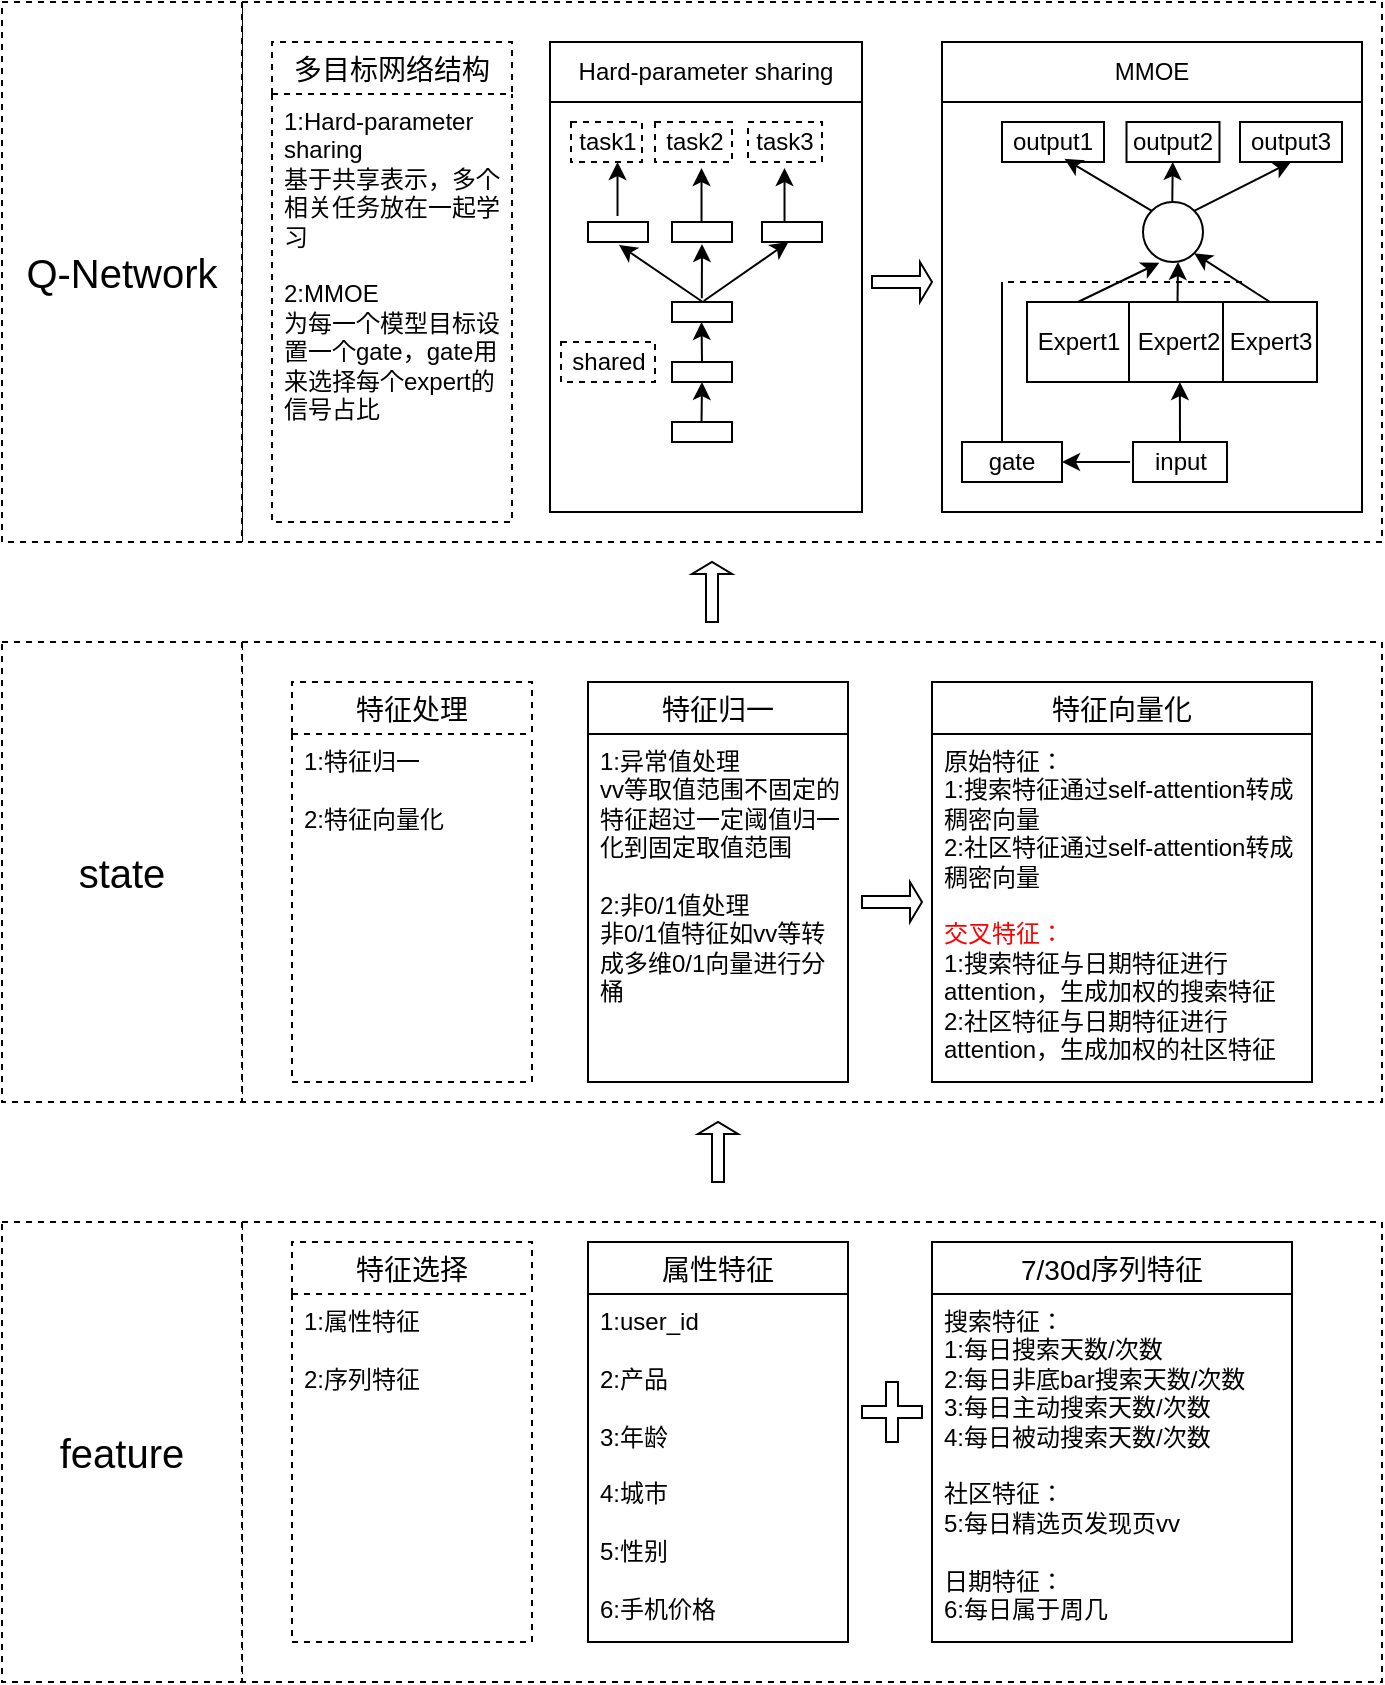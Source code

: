 <mxfile version="22.0.8" type="github">
  <diagram name="第 1 页" id="f5xDAh3WusYo4ijW3h7b">
    <mxGraphModel dx="1306" dy="830" grid="1" gridSize="10" guides="1" tooltips="1" connect="1" arrows="1" fold="1" page="1" pageScale="1" pageWidth="827" pageHeight="1169" math="0" shadow="0">
      <root>
        <mxCell id="0" />
        <mxCell id="1" parent="0" />
        <mxCell id="4zLw2y3MGfTPbHIul2Go-128" value="" style="rounded=0;whiteSpace=wrap;html=1;dashed=1;" parent="1" vertex="1">
          <mxGeometry x="120" y="610" width="570" height="270" as="geometry" />
        </mxCell>
        <mxCell id="4zLw2y3MGfTPbHIul2Go-36" value="" style="rounded=0;whiteSpace=wrap;html=1;dashed=1;" parent="1" vertex="1">
          <mxGeometry x="120" y="1220" width="570" height="230" as="geometry" />
        </mxCell>
        <mxCell id="4zLw2y3MGfTPbHIul2Go-37" value="" style="rounded=0;whiteSpace=wrap;html=1;dashed=1;" parent="1" vertex="1">
          <mxGeometry x="120" y="930" width="570" height="230" as="geometry" />
        </mxCell>
        <mxCell id="4zLw2y3MGfTPbHIul2Go-38" value="属性特征" style="swimlane;fontStyle=0;childLayout=stackLayout;horizontal=1;startSize=26;horizontalStack=0;resizeParent=1;resizeParentMax=0;resizeLast=0;collapsible=1;marginBottom=0;align=center;fontSize=14;" parent="1" vertex="1">
          <mxGeometry x="293" y="1230" width="130" height="200" as="geometry">
            <mxRectangle x="280" y="370" width="100" height="30" as="alternateBounds" />
          </mxGeometry>
        </mxCell>
        <mxCell id="4zLw2y3MGfTPbHIul2Go-39" value="1:user_id&lt;br&gt;&lt;br&gt;2:产品&lt;br&gt;&lt;br&gt;3:年龄&lt;br&gt;&lt;br&gt;4:城市&lt;br&gt;&lt;br&gt;5:性别&lt;br&gt;&lt;br&gt;6:手机价格" style="text;strokeColor=none;fillColor=none;spacingLeft=4;spacingRight=4;overflow=hidden;rotatable=0;points=[[0,0.5],[1,0.5]];portConstraint=eastwest;fontSize=12;whiteSpace=wrap;html=1;" parent="4zLw2y3MGfTPbHIul2Go-38" vertex="1">
          <mxGeometry y="26" width="130" height="174" as="geometry" />
        </mxCell>
        <mxCell id="4zLw2y3MGfTPbHIul2Go-40" value="7/30d序列特征" style="swimlane;fontStyle=0;childLayout=stackLayout;horizontal=1;startSize=26;horizontalStack=0;resizeParent=1;resizeParentMax=0;resizeLast=0;collapsible=1;marginBottom=0;align=center;fontSize=14;" parent="1" vertex="1">
          <mxGeometry x="465" y="1230" width="180" height="200" as="geometry">
            <mxRectangle x="280" y="370" width="100" height="30" as="alternateBounds" />
          </mxGeometry>
        </mxCell>
        <mxCell id="4zLw2y3MGfTPbHIul2Go-41" value="搜索特征：&lt;br&gt;1:每日搜索天数/次数&lt;br&gt;2:每日非底bar搜索天数/次数&lt;br&gt;3:每日主动搜索天数/次数&lt;br&gt;4:每日被动搜索天数/次数&lt;br&gt;&lt;br&gt;社区特征：&lt;br&gt;5:每日精选页发现页vv&lt;br&gt;&lt;br&gt;日期特征：&lt;br&gt;6:每日属于周几" style="text;strokeColor=none;fillColor=none;spacingLeft=4;spacingRight=4;overflow=hidden;rotatable=0;points=[[0,0.5],[1,0.5]];portConstraint=eastwest;fontSize=12;whiteSpace=wrap;html=1;" parent="4zLw2y3MGfTPbHIul2Go-40" vertex="1">
          <mxGeometry y="26" width="180" height="174" as="geometry" />
        </mxCell>
        <mxCell id="4zLw2y3MGfTPbHIul2Go-42" value="特征选择" style="swimlane;fontStyle=0;childLayout=stackLayout;horizontal=1;startSize=26;horizontalStack=0;resizeParent=1;resizeParentMax=0;resizeLast=0;collapsible=1;marginBottom=0;align=center;fontSize=14;dashed=1;" parent="1" vertex="1">
          <mxGeometry x="145" y="1230" width="120" height="200" as="geometry">
            <mxRectangle x="145" y="1230" width="100" height="30" as="alternateBounds" />
          </mxGeometry>
        </mxCell>
        <mxCell id="4zLw2y3MGfTPbHIul2Go-43" value="1:属性特征&lt;br&gt;&lt;br&gt;2:序列特征" style="text;strokeColor=none;fillColor=none;spacingLeft=4;spacingRight=4;overflow=hidden;rotatable=0;points=[[0,0.5],[1,0.5]];portConstraint=eastwest;fontSize=12;whiteSpace=wrap;html=1;" parent="4zLw2y3MGfTPbHIul2Go-42" vertex="1">
          <mxGeometry y="26" width="120" height="174" as="geometry" />
        </mxCell>
        <mxCell id="4zLw2y3MGfTPbHIul2Go-44" value="特征归一" style="swimlane;fontStyle=0;childLayout=stackLayout;horizontal=1;startSize=26;horizontalStack=0;resizeParent=1;resizeParentMax=0;resizeLast=0;collapsible=1;marginBottom=0;align=center;fontSize=14;" parent="1" vertex="1">
          <mxGeometry x="293" y="950" width="130" height="200" as="geometry">
            <mxRectangle x="280" y="370" width="100" height="30" as="alternateBounds" />
          </mxGeometry>
        </mxCell>
        <mxCell id="4zLw2y3MGfTPbHIul2Go-45" value="1:异常值处理&lt;br&gt;vv等取值范围不固定的特征超过一定阈值归一化到固定取值范围&lt;br&gt;&lt;br&gt;2:非0/1值处理&lt;br&gt;非0/1值特征如vv等转成多维0/1向量进行分桶" style="text;strokeColor=none;fillColor=none;spacingLeft=4;spacingRight=4;overflow=hidden;rotatable=0;points=[[0,0.5],[1,0.5]];portConstraint=eastwest;fontSize=12;whiteSpace=wrap;html=1;" parent="4zLw2y3MGfTPbHIul2Go-44" vertex="1">
          <mxGeometry y="26" width="130" height="174" as="geometry" />
        </mxCell>
        <mxCell id="4zLw2y3MGfTPbHIul2Go-46" value="特征向量化" style="swimlane;fontStyle=0;childLayout=stackLayout;horizontal=1;startSize=26;horizontalStack=0;resizeParent=1;resizeParentMax=0;resizeLast=0;collapsible=1;marginBottom=0;align=center;fontSize=14;" parent="1" vertex="1">
          <mxGeometry x="465" y="950" width="190" height="200" as="geometry">
            <mxRectangle x="280" y="370" width="100" height="30" as="alternateBounds" />
          </mxGeometry>
        </mxCell>
        <mxCell id="4zLw2y3MGfTPbHIul2Go-47" value="原始特征：&lt;br&gt;1:搜索特征通过self-attention转成稠密向量&lt;br&gt;2:社区特征通过self-attention转成稠密向量&lt;br&gt;&lt;br&gt;&lt;font color=&quot;#ff0000&quot;&gt;交叉特征：&lt;/font&gt;&lt;br&gt;1:搜索特征与日期特征进行attention，生成加权的搜索特征&lt;br&gt;2:社区特征与日期特征进行attention，生成加权的社区特征" style="text;strokeColor=none;fillColor=none;spacingLeft=4;spacingRight=4;overflow=hidden;rotatable=0;points=[[0,0.5],[1,0.5]];portConstraint=eastwest;fontSize=12;whiteSpace=wrap;html=1;" parent="4zLw2y3MGfTPbHIul2Go-46" vertex="1">
          <mxGeometry y="26" width="190" height="174" as="geometry" />
        </mxCell>
        <mxCell id="4zLw2y3MGfTPbHIul2Go-48" value="特征处理" style="swimlane;fontStyle=0;childLayout=stackLayout;horizontal=1;startSize=26;horizontalStack=0;resizeParent=1;resizeParentMax=0;resizeLast=0;collapsible=1;marginBottom=0;align=center;fontSize=14;dashed=1;" parent="1" vertex="1">
          <mxGeometry x="145" y="950" width="120" height="200" as="geometry">
            <mxRectangle x="145" y="950" width="100" height="30" as="alternateBounds" />
          </mxGeometry>
        </mxCell>
        <mxCell id="4zLw2y3MGfTPbHIul2Go-49" value="1:特征归一&lt;br&gt;&lt;br&gt;2:特征向量化" style="text;strokeColor=none;fillColor=none;spacingLeft=4;spacingRight=4;overflow=hidden;rotatable=0;points=[[0,0.5],[1,0.5]];portConstraint=eastwest;fontSize=12;whiteSpace=wrap;html=1;" parent="4zLw2y3MGfTPbHIul2Go-48" vertex="1">
          <mxGeometry y="26" width="120" height="174" as="geometry" />
        </mxCell>
        <mxCell id="4zLw2y3MGfTPbHIul2Go-50" value="" style="shape=cross;whiteSpace=wrap;html=1;" parent="1" vertex="1">
          <mxGeometry x="430" y="1300" width="30" height="30" as="geometry" />
        </mxCell>
        <mxCell id="4zLw2y3MGfTPbHIul2Go-51" value="" style="shape=singleArrow;whiteSpace=wrap;html=1;" parent="1" vertex="1">
          <mxGeometry x="430" y="1050" width="30" height="20" as="geometry" />
        </mxCell>
        <mxCell id="4zLw2y3MGfTPbHIul2Go-59" value="多目标网络结构" style="swimlane;fontStyle=0;childLayout=stackLayout;horizontal=1;startSize=26;horizontalStack=0;resizeParent=1;resizeParentMax=0;resizeLast=0;collapsible=1;marginBottom=0;align=center;fontSize=14;dashed=1;" parent="1" vertex="1">
          <mxGeometry x="135" y="630" width="120" height="240" as="geometry">
            <mxRectangle x="135" y="630" width="100" height="30" as="alternateBounds" />
          </mxGeometry>
        </mxCell>
        <mxCell id="4zLw2y3MGfTPbHIul2Go-60" value="1:Hard-parameter sharing&lt;br&gt;基于共享表示，多个相关任务放在一起学习&lt;br&gt;&lt;br&gt;2:MMOE&lt;br&gt;为每一个模型目标设置一个gate，gate用来选择每个expert的信号占比" style="text;strokeColor=none;fillColor=none;spacingLeft=4;spacingRight=4;overflow=hidden;rotatable=0;points=[[0,0.5],[1,0.5]];portConstraint=eastwest;fontSize=12;whiteSpace=wrap;html=1;" parent="4zLw2y3MGfTPbHIul2Go-59" vertex="1">
          <mxGeometry y="26" width="120" height="214" as="geometry" />
        </mxCell>
        <mxCell id="4zLw2y3MGfTPbHIul2Go-71" value="" style="verticalLabelPosition=bottom;verticalAlign=top;html=1;shape=mxgraph.basic.rect;fillColor2=none;strokeWidth=1;size=20;indent=5;" parent="1" vertex="1">
          <mxGeometry x="274" y="635" width="156" height="230" as="geometry" />
        </mxCell>
        <mxCell id="4zLw2y3MGfTPbHIul2Go-72" value="" style="verticalLabelPosition=bottom;verticalAlign=top;html=1;shape=mxgraph.basic.rect;fillColor2=none;strokeWidth=1;size=20;indent=5;" parent="1" vertex="1">
          <mxGeometry x="470" y="635" width="210" height="230" as="geometry" />
        </mxCell>
        <mxCell id="4zLw2y3MGfTPbHIul2Go-73" value="" style="verticalLabelPosition=bottom;verticalAlign=top;html=1;shape=mxgraph.basic.rect;fillColor2=none;strokeWidth=1;size=20;indent=5;" parent="1" vertex="1">
          <mxGeometry x="335" y="820" width="30" height="10" as="geometry" />
        </mxCell>
        <mxCell id="4zLw2y3MGfTPbHIul2Go-74" value="" style="verticalLabelPosition=bottom;verticalAlign=top;html=1;shape=mxgraph.basic.rect;fillColor2=none;strokeWidth=1;size=20;indent=5;" parent="1" vertex="1">
          <mxGeometry x="335" y="790" width="30" height="10" as="geometry" />
        </mxCell>
        <mxCell id="4zLw2y3MGfTPbHIul2Go-75" value="" style="verticalLabelPosition=bottom;verticalAlign=top;html=1;shape=mxgraph.basic.rect;fillColor2=none;strokeWidth=1;size=20;indent=5;" parent="1" vertex="1">
          <mxGeometry x="335" y="760" width="30" height="10" as="geometry" />
        </mxCell>
        <mxCell id="4zLw2y3MGfTPbHIul2Go-76" value="" style="verticalLabelPosition=bottom;verticalAlign=top;html=1;shape=mxgraph.basic.rect;fillColor2=none;strokeWidth=1;size=20;indent=5;" parent="1" vertex="1">
          <mxGeometry x="293" y="720" width="30" height="10" as="geometry" />
        </mxCell>
        <mxCell id="4zLw2y3MGfTPbHIul2Go-77" value="" style="verticalLabelPosition=bottom;verticalAlign=top;html=1;shape=mxgraph.basic.rect;fillColor2=none;strokeWidth=1;size=20;indent=5;" parent="1" vertex="1">
          <mxGeometry x="335" y="720" width="30" height="10" as="geometry" />
        </mxCell>
        <mxCell id="4zLw2y3MGfTPbHIul2Go-78" value="" style="verticalLabelPosition=bottom;verticalAlign=top;html=1;shape=mxgraph.basic.rect;fillColor2=none;strokeWidth=1;size=20;indent=5;" parent="1" vertex="1">
          <mxGeometry x="380" y="720" width="30" height="10" as="geometry" />
        </mxCell>
        <mxCell id="4zLw2y3MGfTPbHIul2Go-85" value="" style="endArrow=classic;html=1;rounded=0;exitX=0.513;exitY=0;exitDx=0;exitDy=0;exitPerimeter=0;entryX=0.516;entryY=1.143;entryDx=0;entryDy=0;entryPerimeter=0;" parent="1" source="4zLw2y3MGfTPbHIul2Go-75" target="4zLw2y3MGfTPbHIul2Go-76" edge="1">
          <mxGeometry width="50" height="50" relative="1" as="geometry">
            <mxPoint x="314" y="770" as="sourcePoint" />
            <mxPoint x="364" y="720" as="targetPoint" />
          </mxGeometry>
        </mxCell>
        <mxCell id="4zLw2y3MGfTPbHIul2Go-86" value="" style="endArrow=classic;html=1;rounded=0;exitX=0.497;exitY=-0.19;exitDx=0;exitDy=0;exitPerimeter=0;entryX=0.516;entryY=1.143;entryDx=0;entryDy=0;entryPerimeter=0;" parent="1" source="4zLw2y3MGfTPbHIul2Go-75" edge="1">
          <mxGeometry width="50" height="50" relative="1" as="geometry">
            <mxPoint x="392" y="760" as="sourcePoint" />
            <mxPoint x="350" y="731" as="targetPoint" />
          </mxGeometry>
        </mxCell>
        <mxCell id="4zLw2y3MGfTPbHIul2Go-87" value="" style="endArrow=classic;html=1;rounded=0;exitX=0.529;exitY=-0.048;exitDx=0;exitDy=0;exitPerimeter=0;entryX=0.441;entryY=1;entryDx=0;entryDy=0;entryPerimeter=0;" parent="1" source="4zLw2y3MGfTPbHIul2Go-75" target="4zLw2y3MGfTPbHIul2Go-78" edge="1">
          <mxGeometry width="50" height="50" relative="1" as="geometry">
            <mxPoint x="360" y="768" as="sourcePoint" />
            <mxPoint x="360" y="740" as="targetPoint" />
          </mxGeometry>
        </mxCell>
        <mxCell id="4zLw2y3MGfTPbHIul2Go-88" value="" style="endArrow=classic;html=1;rounded=0;entryX=0.516;entryY=1.143;entryDx=0;entryDy=0;entryPerimeter=0;" parent="1" edge="1">
          <mxGeometry width="50" height="50" relative="1" as="geometry">
            <mxPoint x="350" y="790" as="sourcePoint" />
            <mxPoint x="349.76" y="770" as="targetPoint" />
          </mxGeometry>
        </mxCell>
        <mxCell id="4zLw2y3MGfTPbHIul2Go-89" value="" style="endArrow=classic;html=1;rounded=0;exitX=0.497;exitY=-0.19;exitDx=0;exitDy=0;exitPerimeter=0;" parent="1" edge="1">
          <mxGeometry width="50" height="50" relative="1" as="geometry">
            <mxPoint x="349.76" y="820" as="sourcePoint" />
            <mxPoint x="350" y="800" as="targetPoint" />
          </mxGeometry>
        </mxCell>
        <mxCell id="4zLw2y3MGfTPbHIul2Go-93" value="shared" style="rounded=0;whiteSpace=wrap;html=1;dashed=1;" parent="1" vertex="1">
          <mxGeometry x="279.5" y="780" width="47" height="20" as="geometry" />
        </mxCell>
        <mxCell id="4zLw2y3MGfTPbHIul2Go-94" value="task1" style="rounded=0;whiteSpace=wrap;html=1;dashed=1;" parent="1" vertex="1">
          <mxGeometry x="284.5" y="670" width="35.5" height="20" as="geometry" />
        </mxCell>
        <mxCell id="4zLw2y3MGfTPbHIul2Go-95" value="task2" style="rounded=0;whiteSpace=wrap;html=1;dashed=1;" parent="1" vertex="1">
          <mxGeometry x="326.5" y="670" width="38.5" height="20" as="geometry" />
        </mxCell>
        <mxCell id="4zLw2y3MGfTPbHIul2Go-96" value="task3" style="rounded=0;whiteSpace=wrap;html=1;dashed=1;" parent="1" vertex="1">
          <mxGeometry x="373" y="670" width="37" height="20" as="geometry" />
        </mxCell>
        <mxCell id="4zLw2y3MGfTPbHIul2Go-98" value="" style="endArrow=classic;html=1;rounded=0;exitX=0.497;exitY=-0.19;exitDx=0;exitDy=0;exitPerimeter=0;entryX=0.516;entryY=1.143;entryDx=0;entryDy=0;entryPerimeter=0;" parent="1" edge="1">
          <mxGeometry width="50" height="50" relative="1" as="geometry">
            <mxPoint x="307.76" y="717" as="sourcePoint" />
            <mxPoint x="307.76" y="690" as="targetPoint" />
          </mxGeometry>
        </mxCell>
        <mxCell id="4zLw2y3MGfTPbHIul2Go-99" value="" style="endArrow=classic;html=1;rounded=0;exitX=0.497;exitY=-0.19;exitDx=0;exitDy=0;exitPerimeter=0;entryX=0.516;entryY=1.143;entryDx=0;entryDy=0;entryPerimeter=0;" parent="1" edge="1">
          <mxGeometry width="50" height="50" relative="1" as="geometry">
            <mxPoint x="349.76" y="720" as="sourcePoint" />
            <mxPoint x="349.76" y="693" as="targetPoint" />
          </mxGeometry>
        </mxCell>
        <mxCell id="4zLw2y3MGfTPbHIul2Go-100" value="" style="endArrow=classic;html=1;rounded=0;exitX=0.497;exitY=-0.19;exitDx=0;exitDy=0;exitPerimeter=0;entryX=0.516;entryY=1.143;entryDx=0;entryDy=0;entryPerimeter=0;" parent="1" edge="1">
          <mxGeometry width="50" height="50" relative="1" as="geometry">
            <mxPoint x="391.26" y="720" as="sourcePoint" />
            <mxPoint x="391.26" y="693" as="targetPoint" />
          </mxGeometry>
        </mxCell>
        <mxCell id="4zLw2y3MGfTPbHIul2Go-101" value="Hard-parameter sharing" style="rounded=0;whiteSpace=wrap;html=1;" parent="1" vertex="1">
          <mxGeometry x="274" y="630" width="156" height="30" as="geometry" />
        </mxCell>
        <mxCell id="4zLw2y3MGfTPbHIul2Go-102" value="Expert1" style="rounded=0;whiteSpace=wrap;html=1;" parent="1" vertex="1">
          <mxGeometry x="512.5" y="760" width="51" height="40" as="geometry" />
        </mxCell>
        <mxCell id="4zLw2y3MGfTPbHIul2Go-103" value="Expert2" style="rounded=0;whiteSpace=wrap;html=1;" parent="1" vertex="1">
          <mxGeometry x="563.5" y="760" width="49" height="40" as="geometry" />
        </mxCell>
        <mxCell id="4zLw2y3MGfTPbHIul2Go-104" value="Expert3" style="rounded=0;whiteSpace=wrap;html=1;" parent="1" vertex="1">
          <mxGeometry x="610.5" y="760" width="47" height="40" as="geometry" />
        </mxCell>
        <mxCell id="4zLw2y3MGfTPbHIul2Go-105" value="input" style="rounded=0;whiteSpace=wrap;html=1;" parent="1" vertex="1">
          <mxGeometry x="565.5" y="830" width="47" height="20" as="geometry" />
        </mxCell>
        <mxCell id="4zLw2y3MGfTPbHIul2Go-106" value="gate" style="rounded=0;whiteSpace=wrap;html=1;" parent="1" vertex="1">
          <mxGeometry x="480" y="830" width="50" height="20" as="geometry" />
        </mxCell>
        <mxCell id="4zLw2y3MGfTPbHIul2Go-107" value="" style="endArrow=classic;html=1;rounded=0;exitX=0.5;exitY=0;exitDx=0;exitDy=0;" parent="1" source="4zLw2y3MGfTPbHIul2Go-105" edge="1">
          <mxGeometry width="50" height="50" relative="1" as="geometry">
            <mxPoint x="588.69" y="820" as="sourcePoint" />
            <mxPoint x="588.93" y="800" as="targetPoint" />
          </mxGeometry>
        </mxCell>
        <mxCell id="4zLw2y3MGfTPbHIul2Go-109" value="" style="endArrow=classic;html=1;rounded=0;exitX=0.5;exitY=0;exitDx=0;exitDy=0;" parent="1" edge="1">
          <mxGeometry width="50" height="50" relative="1" as="geometry">
            <mxPoint x="564.07" y="840" as="sourcePoint" />
            <mxPoint x="530" y="840" as="targetPoint" />
          </mxGeometry>
        </mxCell>
        <mxCell id="4zLw2y3MGfTPbHIul2Go-110" value="output1" style="rounded=0;whiteSpace=wrap;html=1;" parent="1" vertex="1">
          <mxGeometry x="500" y="670" width="51" height="20" as="geometry" />
        </mxCell>
        <mxCell id="4zLw2y3MGfTPbHIul2Go-111" value="output3" style="rounded=0;whiteSpace=wrap;html=1;" parent="1" vertex="1">
          <mxGeometry x="619" y="670" width="51" height="20" as="geometry" />
        </mxCell>
        <mxCell id="4zLw2y3MGfTPbHIul2Go-112" value="" style="ellipse;whiteSpace=wrap;html=1;aspect=fixed;" parent="1" vertex="1">
          <mxGeometry x="570.5" y="710" width="30" height="30" as="geometry" />
        </mxCell>
        <mxCell id="4zLw2y3MGfTPbHIul2Go-113" value="" style="endArrow=classic;html=1;rounded=0;exitX=0.5;exitY=0;exitDx=0;exitDy=0;" parent="1" edge="1">
          <mxGeometry width="50" height="50" relative="1" as="geometry">
            <mxPoint x="587.76" y="760" as="sourcePoint" />
            <mxPoint x="588" y="740" as="targetPoint" />
          </mxGeometry>
        </mxCell>
        <mxCell id="4zLw2y3MGfTPbHIul2Go-114" value="" style="endArrow=classic;html=1;rounded=0;exitX=0.5;exitY=0;exitDx=0;exitDy=0;entryX=0.273;entryY=1.012;entryDx=0;entryDy=0;entryPerimeter=0;" parent="1" source="4zLw2y3MGfTPbHIul2Go-102" target="4zLw2y3MGfTPbHIul2Go-112" edge="1">
          <mxGeometry width="50" height="50" relative="1" as="geometry">
            <mxPoint x="599" y="840" as="sourcePoint" />
            <mxPoint x="598.93" y="810" as="targetPoint" />
          </mxGeometry>
        </mxCell>
        <mxCell id="4zLw2y3MGfTPbHIul2Go-118" value="" style="endArrow=classic;html=1;rounded=0;exitX=0.5;exitY=0;exitDx=0;exitDy=0;entryX=1;entryY=1;entryDx=0;entryDy=0;" parent="1" source="4zLw2y3MGfTPbHIul2Go-104" target="4zLw2y3MGfTPbHIul2Go-112" edge="1">
          <mxGeometry width="50" height="50" relative="1" as="geometry">
            <mxPoint x="633.76" y="760" as="sourcePoint" />
            <mxPoint x="633.69" y="730" as="targetPoint" />
          </mxGeometry>
        </mxCell>
        <mxCell id="4zLw2y3MGfTPbHIul2Go-123" value="" style="endArrow=none;html=1;rounded=0;" parent="1" edge="1">
          <mxGeometry width="50" height="50" relative="1" as="geometry">
            <mxPoint x="500" y="830" as="sourcePoint" />
            <mxPoint x="500" y="750" as="targetPoint" />
          </mxGeometry>
        </mxCell>
        <mxCell id="4zLw2y3MGfTPbHIul2Go-124" value="" style="endArrow=none;html=1;rounded=0;dashed=1;" parent="1" edge="1">
          <mxGeometry width="50" height="50" relative="1" as="geometry">
            <mxPoint x="620" y="750" as="sourcePoint" />
            <mxPoint x="500" y="750" as="targetPoint" />
          </mxGeometry>
        </mxCell>
        <mxCell id="4zLw2y3MGfTPbHIul2Go-125" value="" style="endArrow=classic;html=1;rounded=0;exitX=0;exitY=0;exitDx=0;exitDy=0;entryX=0.613;entryY=0.921;entryDx=0;entryDy=0;entryPerimeter=0;" parent="1" source="4zLw2y3MGfTPbHIul2Go-112" target="4zLw2y3MGfTPbHIul2Go-110" edge="1">
          <mxGeometry width="50" height="50" relative="1" as="geometry">
            <mxPoint x="554.76" y="730" as="sourcePoint" />
            <mxPoint x="554.69" y="700" as="targetPoint" />
          </mxGeometry>
        </mxCell>
        <mxCell id="4zLw2y3MGfTPbHIul2Go-126" value="" style="endArrow=classic;html=1;rounded=0;exitX=1;exitY=0;exitDx=0;exitDy=0;entryX=0.5;entryY=1;entryDx=0;entryDy=0;" parent="1" source="4zLw2y3MGfTPbHIul2Go-112" target="4zLw2y3MGfTPbHIul2Go-111" edge="1">
          <mxGeometry width="50" height="50" relative="1" as="geometry">
            <mxPoint x="619.26" y="730" as="sourcePoint" />
            <mxPoint x="619.19" y="700" as="targetPoint" />
          </mxGeometry>
        </mxCell>
        <mxCell id="4zLw2y3MGfTPbHIul2Go-127" value="MMOE" style="rounded=0;whiteSpace=wrap;html=1;" parent="1" vertex="1">
          <mxGeometry x="470" y="630" width="210" height="30" as="geometry" />
        </mxCell>
        <mxCell id="4zLw2y3MGfTPbHIul2Go-129" value="" style="shape=singleArrow;whiteSpace=wrap;html=1;" parent="1" vertex="1">
          <mxGeometry x="435" y="740" width="30" height="20" as="geometry" />
        </mxCell>
        <mxCell id="4zLw2y3MGfTPbHIul2Go-132" value="" style="shape=singleArrow;direction=north;whiteSpace=wrap;html=1;" parent="1" vertex="1">
          <mxGeometry x="345" y="890" width="20" height="30" as="geometry" />
        </mxCell>
        <mxCell id="4zLw2y3MGfTPbHIul2Go-136" value="output2" style="rounded=0;whiteSpace=wrap;html=1;" parent="1" vertex="1">
          <mxGeometry x="562.25" y="670" width="46.5" height="20" as="geometry" />
        </mxCell>
        <mxCell id="4zLw2y3MGfTPbHIul2Go-139" value="" style="endArrow=classic;html=1;rounded=0;exitX=0.5;exitY=0;exitDx=0;exitDy=0;" parent="1" edge="1">
          <mxGeometry width="50" height="50" relative="1" as="geometry">
            <mxPoint x="585.14" y="710" as="sourcePoint" />
            <mxPoint x="585.38" y="690" as="targetPoint" />
          </mxGeometry>
        </mxCell>
        <mxCell id="4zLw2y3MGfTPbHIul2Go-143" value="" style="shape=singleArrow;direction=north;whiteSpace=wrap;html=1;" parent="1" vertex="1">
          <mxGeometry x="348" y="1170" width="20" height="30" as="geometry" />
        </mxCell>
        <mxCell id="4zLw2y3MGfTPbHIul2Go-144" value="&lt;font style=&quot;font-size: 20px;&quot;&gt;state&lt;/font&gt;" style="rounded=0;whiteSpace=wrap;html=1;dashed=1;" parent="1" vertex="1">
          <mxGeometry y="930" width="120" height="230" as="geometry" />
        </mxCell>
        <mxCell id="4zLw2y3MGfTPbHIul2Go-145" value="&lt;font style=&quot;font-size: 20px;&quot;&gt;Q-Network&lt;/font&gt;" style="rounded=0;whiteSpace=wrap;html=1;dashed=1;" parent="1" vertex="1">
          <mxGeometry y="610" width="120" height="270" as="geometry" />
        </mxCell>
        <mxCell id="4zLw2y3MGfTPbHIul2Go-146" value="&lt;font style=&quot;font-size: 20px;&quot;&gt;feature&lt;/font&gt;" style="rounded=0;whiteSpace=wrap;html=1;dashed=1;" parent="1" vertex="1">
          <mxGeometry y="1220" width="120" height="230" as="geometry" />
        </mxCell>
      </root>
    </mxGraphModel>
  </diagram>
</mxfile>
